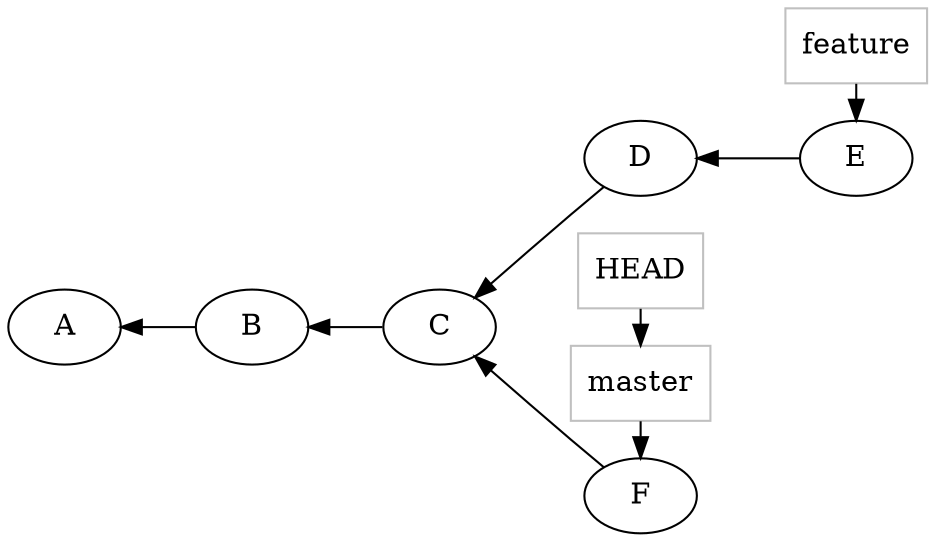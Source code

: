 digraph repo {
	rankdir="RL";
	C -> B;
	B -> A;
	D -> C;
	E -> D;
	F -> C;
	node [rank=3,shape=box, color=grey] master;
	node [rank=3,shape=box, color=grey] feature;
	master -> F;
	HEAD -> master;
	feature -> E;
	{ rank = same; E; feature; }
	{ rank = same; F; HEAD;master;}
}
